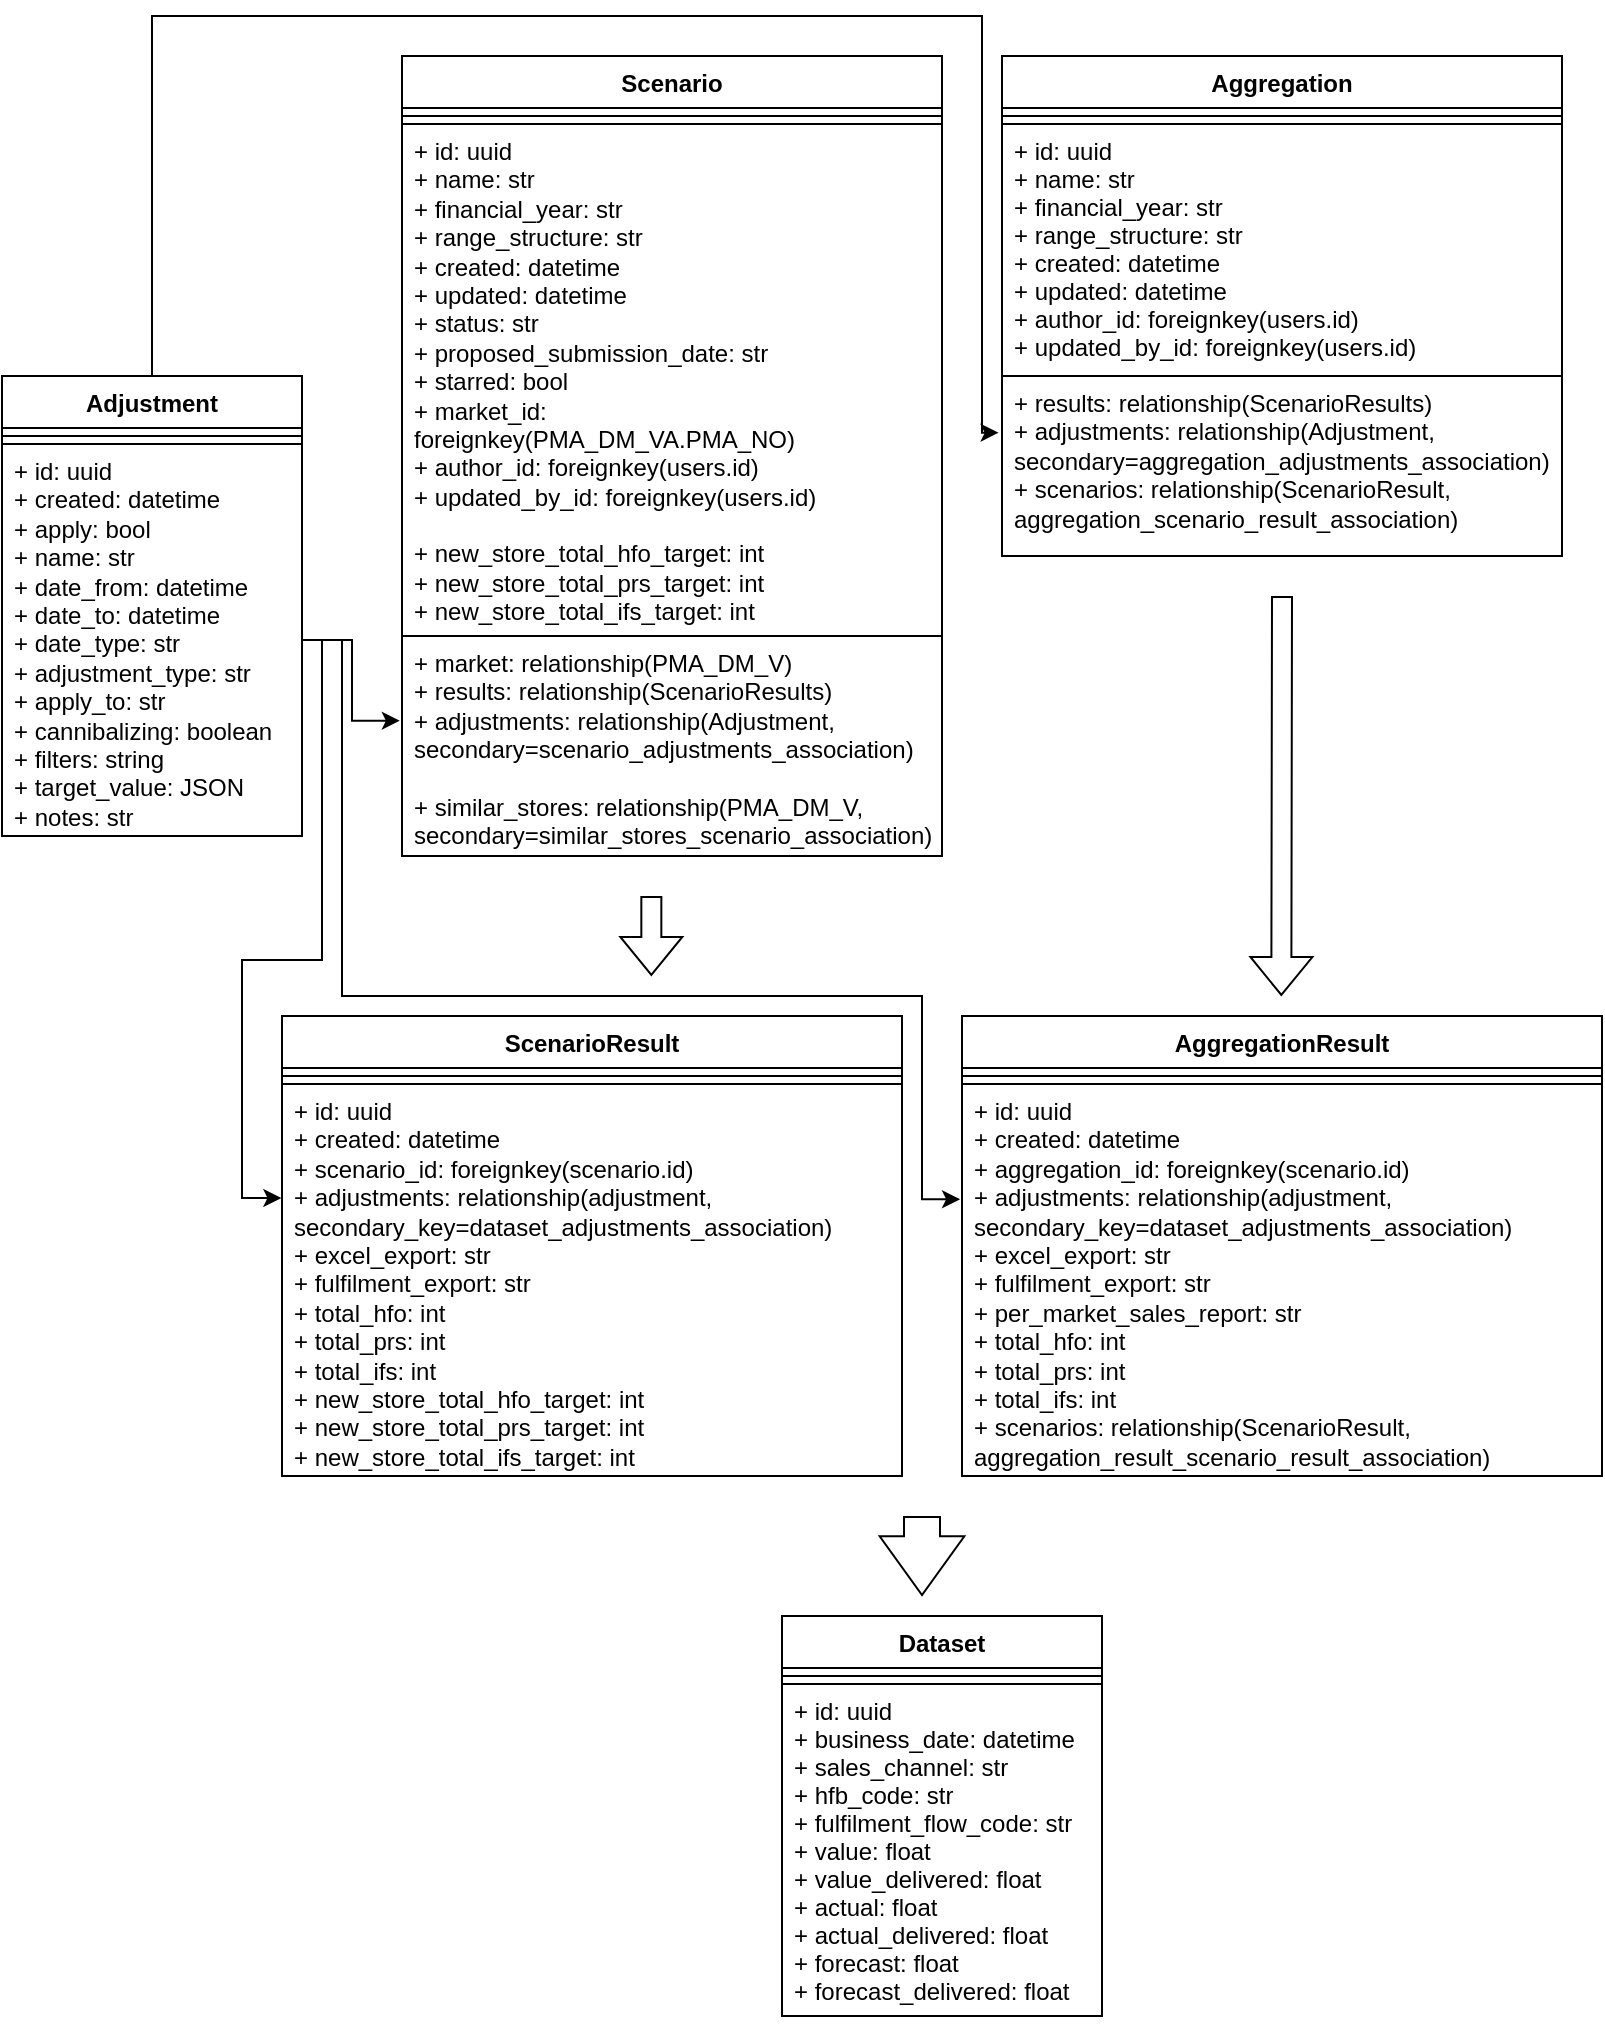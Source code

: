<mxfile version="16.5.2" type="github">
  <diagram id="uih_YIozQDPHWDFCECjt" name="Page-1">
    <mxGraphModel dx="951" dy="529" grid="1" gridSize="10" guides="1" tooltips="1" connect="1" arrows="1" fold="1" page="1" pageScale="1" pageWidth="850" pageHeight="1100" math="0" shadow="0">
      <root>
        <mxCell id="0" />
        <mxCell id="1" parent="0" />
        <mxCell id="s-2OnS7YulEKN1Elurk--7" value="ScenarioResult" style="swimlane;fontStyle=1;align=center;verticalAlign=top;childLayout=stackLayout;horizontal=1;startSize=26;horizontalStack=0;resizeParent=1;resizeParentMax=0;resizeLast=0;collapsible=1;marginBottom=0;whiteSpace=wrap;" parent="1" vertex="1">
          <mxGeometry x="170" y="540" width="310" height="230" as="geometry" />
        </mxCell>
        <mxCell id="s-2OnS7YulEKN1Elurk--8" value="" style="line;strokeWidth=1;fillColor=none;align=left;verticalAlign=middle;spacingTop=-1;spacingLeft=3;spacingRight=3;rotatable=0;labelPosition=right;points=[];portConstraint=eastwest;" parent="s-2OnS7YulEKN1Elurk--7" vertex="1">
          <mxGeometry y="26" width="310" height="8" as="geometry" />
        </mxCell>
        <mxCell id="s-2OnS7YulEKN1Elurk--9" value="+ id: uuid&#xa;+ created: datetime&#xa;+ scenario_id: foreignkey(scenario.id)&#xa;+ adjustments: relationship(adjustment, secondary_key=dataset_adjustments_association)&#xa;+ excel_export: str&#xa;+ fulfilment_export: str&#xa;+ total_hfo: int&#xa;+ total_prs: int&#xa;+ total_ifs: int&#xa;+ new_store_total_hfo_target: int&#xa;+ new_store_total_prs_target: int&#xa;+ new_store_total_ifs_target: int" style="text;strokeColor=default;fillColor=none;align=left;verticalAlign=top;spacingLeft=4;spacingRight=4;overflow=hidden;rotatable=0;points=[[0,0.5],[1,0.5]];portConstraint=eastwest;whiteSpace=wrap;" parent="s-2OnS7YulEKN1Elurk--7" vertex="1">
          <mxGeometry y="34" width="310" height="196" as="geometry" />
        </mxCell>
        <mxCell id="s-2OnS7YulEKN1Elurk--11" value="Dataset" style="swimlane;fontStyle=1;align=center;verticalAlign=top;childLayout=stackLayout;horizontal=1;startSize=26;horizontalStack=0;resizeParent=1;resizeParentMax=0;resizeLast=0;collapsible=1;marginBottom=0;" parent="1" vertex="1">
          <mxGeometry x="420" y="840" width="160" height="200" as="geometry" />
        </mxCell>
        <mxCell id="s-2OnS7YulEKN1Elurk--12" value="" style="line;strokeWidth=1;fillColor=none;align=left;verticalAlign=middle;spacingTop=-1;spacingLeft=3;spacingRight=3;rotatable=0;labelPosition=right;points=[];portConstraint=eastwest;" parent="s-2OnS7YulEKN1Elurk--11" vertex="1">
          <mxGeometry y="26" width="160" height="8" as="geometry" />
        </mxCell>
        <mxCell id="s-2OnS7YulEKN1Elurk--13" value="+ id: uuid&#xa;+ business_date: datetime&#xa;+ sales_channel: str&#xa;+ hfb_code: str&#xa;+ fulfilment_flow_code: str&#xa;+ value: float&#xa;+ value_delivered: float&#xa;+ actual: float&#xa;+ actual_delivered: float&#xa;+ forecast: float&#xa;+ forecast_delivered: float" style="text;strokeColor=default;fillColor=none;align=left;verticalAlign=top;spacingLeft=4;spacingRight=4;overflow=hidden;rotatable=0;points=[[0,0.5],[1,0.5]];portConstraint=eastwest;" parent="s-2OnS7YulEKN1Elurk--11" vertex="1">
          <mxGeometry y="34" width="160" height="166" as="geometry" />
        </mxCell>
        <mxCell id="s-2OnS7YulEKN1Elurk--15" value="Scenario" style="swimlane;fontStyle=1;align=center;verticalAlign=top;childLayout=stackLayout;horizontal=1;startSize=26;horizontalStack=0;resizeParent=1;resizeParentMax=0;resizeLast=0;collapsible=1;marginBottom=0;" parent="1" vertex="1">
          <mxGeometry x="230" y="60" width="270" height="400" as="geometry" />
        </mxCell>
        <mxCell id="s-2OnS7YulEKN1Elurk--16" value="" style="line;strokeWidth=1;fillColor=none;align=left;verticalAlign=middle;spacingTop=-1;spacingLeft=3;spacingRight=3;rotatable=0;labelPosition=right;points=[];portConstraint=eastwest;" parent="s-2OnS7YulEKN1Elurk--15" vertex="1">
          <mxGeometry y="26" width="270" height="8" as="geometry" />
        </mxCell>
        <mxCell id="s-2OnS7YulEKN1Elurk--17" value="+ id: uuid&#xa;+ name: str&#xa;+ financial_year: str&#xa;+ range_structure: str&#xa;+ created: datetime&#xa;+ updated: datetime&#xa;+ status: str&#xa;+ proposed_submission_date: str&#xa;+ starred: bool&#xa;+ market_id: foreignkey(PMA_DM_VA.PMA_NO)&#xa;+ author_id: foreignkey(users.id)&#xa;+ updated_by_id: foreignkey(users.id)&#xa;&#xa;+ new_store_total_hfo_target: int&#xa;+ new_store_total_prs_target: int&#xa;+ new_store_total_ifs_target: int" style="text;strokeColor=default;fillColor=none;align=left;verticalAlign=top;spacingLeft=4;spacingRight=4;overflow=hidden;rotatable=0;points=[[0,0.5],[1,0.5]];portConstraint=eastwest;whiteSpace=wrap;" parent="s-2OnS7YulEKN1Elurk--15" vertex="1">
          <mxGeometry y="34" width="270" height="256" as="geometry" />
        </mxCell>
        <mxCell id="s-2OnS7YulEKN1Elurk--18" value="+ market: relationship(PMA_DM_V)&#xa;+ results: relationship(ScenarioResults)&#xa;+ adjustments: relationship(Adjustment, secondary=scenario_adjustments_association)&#xa;&#xa;+ similar_stores: relationship(PMA_DM_V, secondary=similar_stores_scenario_association)" style="text;strokeColor=none;fillColor=none;align=left;verticalAlign=top;spacingLeft=4;spacingRight=4;overflow=hidden;rotatable=0;points=[[0,0.5],[1,0.5]];portConstraint=eastwest;whiteSpace=wrap;" parent="s-2OnS7YulEKN1Elurk--15" vertex="1">
          <mxGeometry y="290" width="270" height="110" as="geometry" />
        </mxCell>
        <mxCell id="s-2OnS7YulEKN1Elurk--19" value="Aggregation" style="swimlane;fontStyle=1;align=center;verticalAlign=top;childLayout=stackLayout;horizontal=1;startSize=26;horizontalStack=0;resizeParent=1;resizeParentMax=0;resizeLast=0;collapsible=1;marginBottom=0;" parent="1" vertex="1">
          <mxGeometry x="530" y="60" width="280" height="250" as="geometry" />
        </mxCell>
        <mxCell id="s-2OnS7YulEKN1Elurk--20" value="" style="line;strokeWidth=1;fillColor=none;align=left;verticalAlign=middle;spacingTop=-1;spacingLeft=3;spacingRight=3;rotatable=0;labelPosition=right;points=[];portConstraint=eastwest;" parent="s-2OnS7YulEKN1Elurk--19" vertex="1">
          <mxGeometry y="26" width="280" height="8" as="geometry" />
        </mxCell>
        <mxCell id="s-2OnS7YulEKN1Elurk--21" value="+ id: uuid&#xa;+ name: str&#xa;+ financial_year: str&#xa;+ range_structure: str&#xa;+ created: datetime&#xa;+ updated: datetime&#xa;+ author_id: foreignkey(users.id)&#xa;+ updated_by_id: foreignkey(users.id)" style="text;strokeColor=default;fillColor=none;align=left;verticalAlign=top;spacingLeft=4;spacingRight=4;overflow=hidden;rotatable=0;points=[[0,0.5],[1,0.5]];portConstraint=eastwest;" parent="s-2OnS7YulEKN1Elurk--19" vertex="1">
          <mxGeometry y="34" width="280" height="126" as="geometry" />
        </mxCell>
        <mxCell id="s-2OnS7YulEKN1Elurk--22" value="+ results: relationship(ScenarioResults)&#xa;+ adjustments: relationship(Adjustment, secondary=aggregation_adjustments_association)&#xa;+ scenarios: relationship(ScenarioResult, aggregation_scenario_result_association)" style="text;strokeColor=none;fillColor=none;align=left;verticalAlign=top;spacingLeft=4;spacingRight=4;overflow=hidden;rotatable=0;points=[[0,0.5],[1,0.5]];portConstraint=eastwest;whiteSpace=wrap;" parent="s-2OnS7YulEKN1Elurk--19" vertex="1">
          <mxGeometry y="160" width="280" height="90" as="geometry" />
        </mxCell>
        <mxCell id="s-2OnS7YulEKN1Elurk--23" value="AggregationResult" style="swimlane;fontStyle=1;align=center;verticalAlign=top;childLayout=stackLayout;horizontal=1;startSize=26;horizontalStack=0;resizeParent=1;resizeParentMax=0;resizeLast=0;collapsible=1;marginBottom=0;whiteSpace=wrap;" parent="1" vertex="1">
          <mxGeometry x="510" y="540" width="320" height="230" as="geometry" />
        </mxCell>
        <mxCell id="s-2OnS7YulEKN1Elurk--24" value="" style="line;strokeWidth=1;fillColor=none;align=left;verticalAlign=middle;spacingTop=-1;spacingLeft=3;spacingRight=3;rotatable=0;labelPosition=right;points=[];portConstraint=eastwest;" parent="s-2OnS7YulEKN1Elurk--23" vertex="1">
          <mxGeometry y="26" width="320" height="8" as="geometry" />
        </mxCell>
        <mxCell id="s-2OnS7YulEKN1Elurk--25" value="+ id: uuid&#xa;+ created: datetime&#xa;+ aggregation_id: foreignkey(scenario.id)&#xa;+ adjustments: relationship(adjustment, secondary_key=dataset_adjustments_association)&#xa;+ excel_export: str&#xa;+ fulfilment_export: str&#xa;+ per_market_sales_report: str&#xa;+ total_hfo: int&#xa;+ total_prs: int&#xa;+ total_ifs: int&#xa;+ scenarios: relationship(ScenarioResult, aggregation_result_scenario_result_association)" style="text;strokeColor=default;fillColor=none;align=left;verticalAlign=top;spacingLeft=4;spacingRight=4;overflow=hidden;rotatable=0;points=[[0,0.5],[1,0.5]];portConstraint=eastwest;whiteSpace=wrap;" parent="s-2OnS7YulEKN1Elurk--23" vertex="1">
          <mxGeometry y="34" width="320" height="196" as="geometry" />
        </mxCell>
        <mxCell id="s-2OnS7YulEKN1Elurk--27" value="" style="shape=flexArrow;endArrow=classic;html=1;rounded=0;" parent="1" edge="1">
          <mxGeometry width="50" height="50" relative="1" as="geometry">
            <mxPoint x="354.67" y="480" as="sourcePoint" />
            <mxPoint x="354.67" y="520" as="targetPoint" />
          </mxGeometry>
        </mxCell>
        <mxCell id="s-2OnS7YulEKN1Elurk--28" value="" style="shape=flexArrow;endArrow=classic;html=1;rounded=0;" parent="1" edge="1">
          <mxGeometry width="50" height="50" relative="1" as="geometry">
            <mxPoint x="670" y="330" as="sourcePoint" />
            <mxPoint x="669.67" y="530" as="targetPoint" />
          </mxGeometry>
        </mxCell>
        <mxCell id="s-2OnS7YulEKN1Elurk--29" value="" style="shape=flexArrow;endArrow=classic;html=1;rounded=0;endWidth=23.333;endSize=9.447;width=18;" parent="1" edge="1">
          <mxGeometry width="50" height="50" relative="1" as="geometry">
            <mxPoint x="490" y="790" as="sourcePoint" />
            <mxPoint x="490" y="830" as="targetPoint" />
          </mxGeometry>
        </mxCell>
        <mxCell id="9AQh7ecOZz-7mYJb2nwc-2" value="Adjustment" style="swimlane;fontStyle=1;align=center;verticalAlign=top;childLayout=stackLayout;horizontal=1;startSize=26;horizontalStack=0;resizeParent=1;resizeParentMax=0;resizeLast=0;collapsible=1;marginBottom=0;" vertex="1" parent="1">
          <mxGeometry x="30" y="220" width="150" height="230" as="geometry" />
        </mxCell>
        <mxCell id="9AQh7ecOZz-7mYJb2nwc-3" value="" style="line;strokeWidth=1;fillColor=none;align=left;verticalAlign=middle;spacingTop=-1;spacingLeft=3;spacingRight=3;rotatable=0;labelPosition=right;points=[];portConstraint=eastwest;" vertex="1" parent="9AQh7ecOZz-7mYJb2nwc-2">
          <mxGeometry y="26" width="150" height="8" as="geometry" />
        </mxCell>
        <mxCell id="9AQh7ecOZz-7mYJb2nwc-4" value="+ id: uuid&#xa;+ created: datetime&#xa;+ apply: bool&#xa;+ name: str&#xa;+ date_from: datetime&#xa;+ date_to: datetime&#xa;+ date_type: str&#xa;+ adjustment_type: str&#xa;+ apply_to: str&#xa;+ cannibalizing: boolean&#xa;+ filters: string&#xa;+ target_value: JSON&#xa;+ notes: str" style="text;strokeColor=default;fillColor=none;align=left;verticalAlign=top;spacingLeft=4;spacingRight=4;overflow=hidden;rotatable=0;points=[[0,0.5],[1,0.5]];portConstraint=eastwest;whiteSpace=wrap;" vertex="1" parent="9AQh7ecOZz-7mYJb2nwc-2">
          <mxGeometry y="34" width="150" height="196" as="geometry" />
        </mxCell>
        <mxCell id="9AQh7ecOZz-7mYJb2nwc-6" style="edgeStyle=orthogonalEdgeStyle;rounded=0;orthogonalLoop=1;jettySize=auto;html=1;entryX=-0.004;entryY=0.385;entryDx=0;entryDy=0;entryPerimeter=0;" edge="1" parent="1" source="9AQh7ecOZz-7mYJb2nwc-4" target="s-2OnS7YulEKN1Elurk--18">
          <mxGeometry relative="1" as="geometry" />
        </mxCell>
        <mxCell id="9AQh7ecOZz-7mYJb2nwc-7" style="edgeStyle=orthogonalEdgeStyle;rounded=0;orthogonalLoop=1;jettySize=auto;html=1;entryX=-0.006;entryY=0.315;entryDx=0;entryDy=0;entryPerimeter=0;exitX=0.5;exitY=0;exitDx=0;exitDy=0;" edge="1" parent="1" source="9AQh7ecOZz-7mYJb2nwc-2" target="s-2OnS7YulEKN1Elurk--22">
          <mxGeometry relative="1" as="geometry">
            <mxPoint x="45" y="240" as="sourcePoint" />
            <Array as="points">
              <mxPoint x="105" y="40" />
              <mxPoint x="520" y="40" />
              <mxPoint x="520" y="248" />
            </Array>
          </mxGeometry>
        </mxCell>
        <mxCell id="9AQh7ecOZz-7mYJb2nwc-8" style="edgeStyle=orthogonalEdgeStyle;rounded=0;orthogonalLoop=1;jettySize=auto;html=1;entryX=-0.001;entryY=0.291;entryDx=0;entryDy=0;entryPerimeter=0;" edge="1" parent="1" source="9AQh7ecOZz-7mYJb2nwc-4" target="s-2OnS7YulEKN1Elurk--9">
          <mxGeometry relative="1" as="geometry">
            <Array as="points">
              <mxPoint x="190" y="352" />
              <mxPoint x="190" y="512" />
              <mxPoint x="150" y="512" />
              <mxPoint x="150" y="631" />
            </Array>
          </mxGeometry>
        </mxCell>
        <mxCell id="9AQh7ecOZz-7mYJb2nwc-9" style="edgeStyle=orthogonalEdgeStyle;rounded=0;orthogonalLoop=1;jettySize=auto;html=1;entryX=-0.003;entryY=0.294;entryDx=0;entryDy=0;entryPerimeter=0;" edge="1" parent="1" source="9AQh7ecOZz-7mYJb2nwc-4" target="s-2OnS7YulEKN1Elurk--25">
          <mxGeometry relative="1" as="geometry">
            <Array as="points">
              <mxPoint x="200" y="352" />
              <mxPoint x="200" y="530" />
              <mxPoint x="490" y="530" />
              <mxPoint x="490" y="632" />
            </Array>
          </mxGeometry>
        </mxCell>
      </root>
    </mxGraphModel>
  </diagram>
</mxfile>
